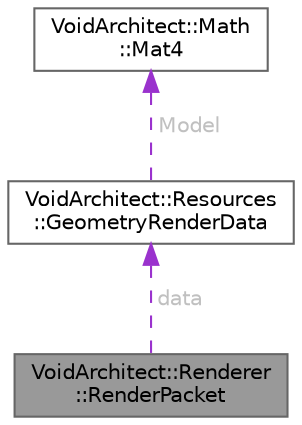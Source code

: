 digraph "VoidArchitect::Renderer::RenderPacket"
{
 // LATEX_PDF_SIZE
  bgcolor="transparent";
  edge [fontname=Helvetica,fontsize=10,labelfontname=Helvetica,labelfontsize=10];
  node [fontname=Helvetica,fontsize=10,shape=box,height=0.2,width=0.4];
  Node1 [id="Node000001",label="VoidArchitect::Renderer\l::RenderPacket",height=0.2,width=0.4,color="gray40", fillcolor="grey60", style="filled", fontcolor="black",tooltip=" "];
  Node2 -> Node1 [id="edge3_Node000001_Node000002",dir="back",color="darkorchid3",style="dashed",tooltip=" ",label=<<TABLE CELLBORDER="0" BORDER="0"><TR><TD VALIGN="top" ALIGN="LEFT" CELLPADDING="1" CELLSPACING="0">data</TD></TR>
</TABLE>> ,fontcolor="grey" ];
  Node2 [id="Node000002",label="VoidArchitect::Resources\l::GeometryRenderData",height=0.2,width=0.4,color="gray40", fillcolor="white", style="filled",URL="$struct_void_architect_1_1_resources_1_1_geometry_render_data.html",tooltip=" "];
  Node3 -> Node2 [id="edge4_Node000002_Node000003",dir="back",color="darkorchid3",style="dashed",tooltip=" ",label=<<TABLE CELLBORDER="0" BORDER="0"><TR><TD VALIGN="top" ALIGN="LEFT" CELLPADDING="1" CELLSPACING="0">Model</TD></TR>
</TABLE>> ,fontcolor="grey" ];
  Node3 [id="Node000003",label="VoidArchitect::Math\l::Mat4",height=0.2,width=0.4,color="gray40", fillcolor="white", style="filled",URL="$class_void_architect_1_1_math_1_1_mat4.html",tooltip=" "];
}
